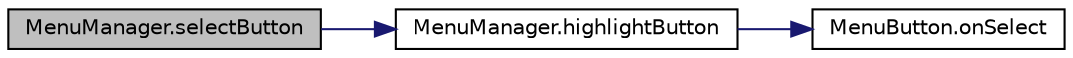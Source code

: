 digraph "MenuManager.selectButton"
{
 // LATEX_PDF_SIZE
  edge [fontname="Helvetica",fontsize="10",labelfontname="Helvetica",labelfontsize="10"];
  node [fontname="Helvetica",fontsize="10",shape=record];
  rankdir="LR";
  Node2 [label="MenuManager.selectButton",height=0.2,width=0.4,color="black", fillcolor="grey75", style="filled", fontcolor="black",tooltip=" "];
  Node2 -> Node3 [color="midnightblue",fontsize="10",style="solid",fontname="Helvetica"];
  Node3 [label="MenuManager.highlightButton",height=0.2,width=0.4,color="black", fillcolor="white", style="filled",URL="$class_menu_manager.html#a9742076fb13931ab12ef91c9a6f0932a",tooltip=" "];
  Node3 -> Node4 [color="midnightblue",fontsize="10",style="solid",fontname="Helvetica"];
  Node4 [label="MenuButton.onSelect",height=0.2,width=0.4,color="black", fillcolor="white", style="filled",URL="$class_menu_button.html#a1de07373615942ed5574f35fff1e2357",tooltip=" "];
}
